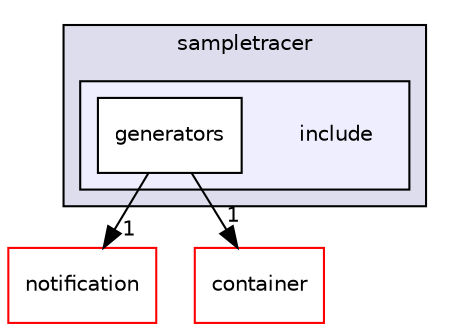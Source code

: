 digraph "include" {
  compound=true
  node [ fontsize="10", fontname="Helvetica"];
  edge [ labelfontsize="10", labelfontname="Helvetica"];
  subgraph clusterdir_16443852c62a98071c47f6a3819d55f3 {
    graph [ bgcolor="#ddddee", pencolor="black", label="sampletracer" fontname="Helvetica", fontsize="10", URL="dir_16443852c62a98071c47f6a3819d55f3.html"]
  subgraph clusterdir_6974a5aa7eaa13e782c53feb02410122 {
    graph [ bgcolor="#eeeeff", pencolor="black", label="" URL="dir_6974a5aa7eaa13e782c53feb02410122.html"];
    dir_6974a5aa7eaa13e782c53feb02410122 [shape=plaintext label="include"];
    dir_4e600f2fe01c8d97b1e58cabc1919472 [shape=box label="generators" color="black" fillcolor="white" style="filled" URL="dir_4e600f2fe01c8d97b1e58cabc1919472.html"];
  }
  }
  dir_7acf8b7ae8c4ffea2c3526657d8aa9e1 [shape=box label="notification" fillcolor="white" style="filled" color="red" URL="dir_7acf8b7ae8c4ffea2c3526657d8aa9e1.html"];
  dir_ed04fa5e107bc41b17a4bc8d6afe9f11 [shape=box label="container" fillcolor="white" style="filled" color="red" URL="dir_ed04fa5e107bc41b17a4bc8d6afe9f11.html"];
  dir_4e600f2fe01c8d97b1e58cabc1919472->dir_7acf8b7ae8c4ffea2c3526657d8aa9e1 [headlabel="1", labeldistance=1.5 headhref="dir_000207_000169.html"];
  dir_4e600f2fe01c8d97b1e58cabc1919472->dir_ed04fa5e107bc41b17a4bc8d6afe9f11 [headlabel="1", labeldistance=1.5 headhref="dir_000207_000092.html"];
}
